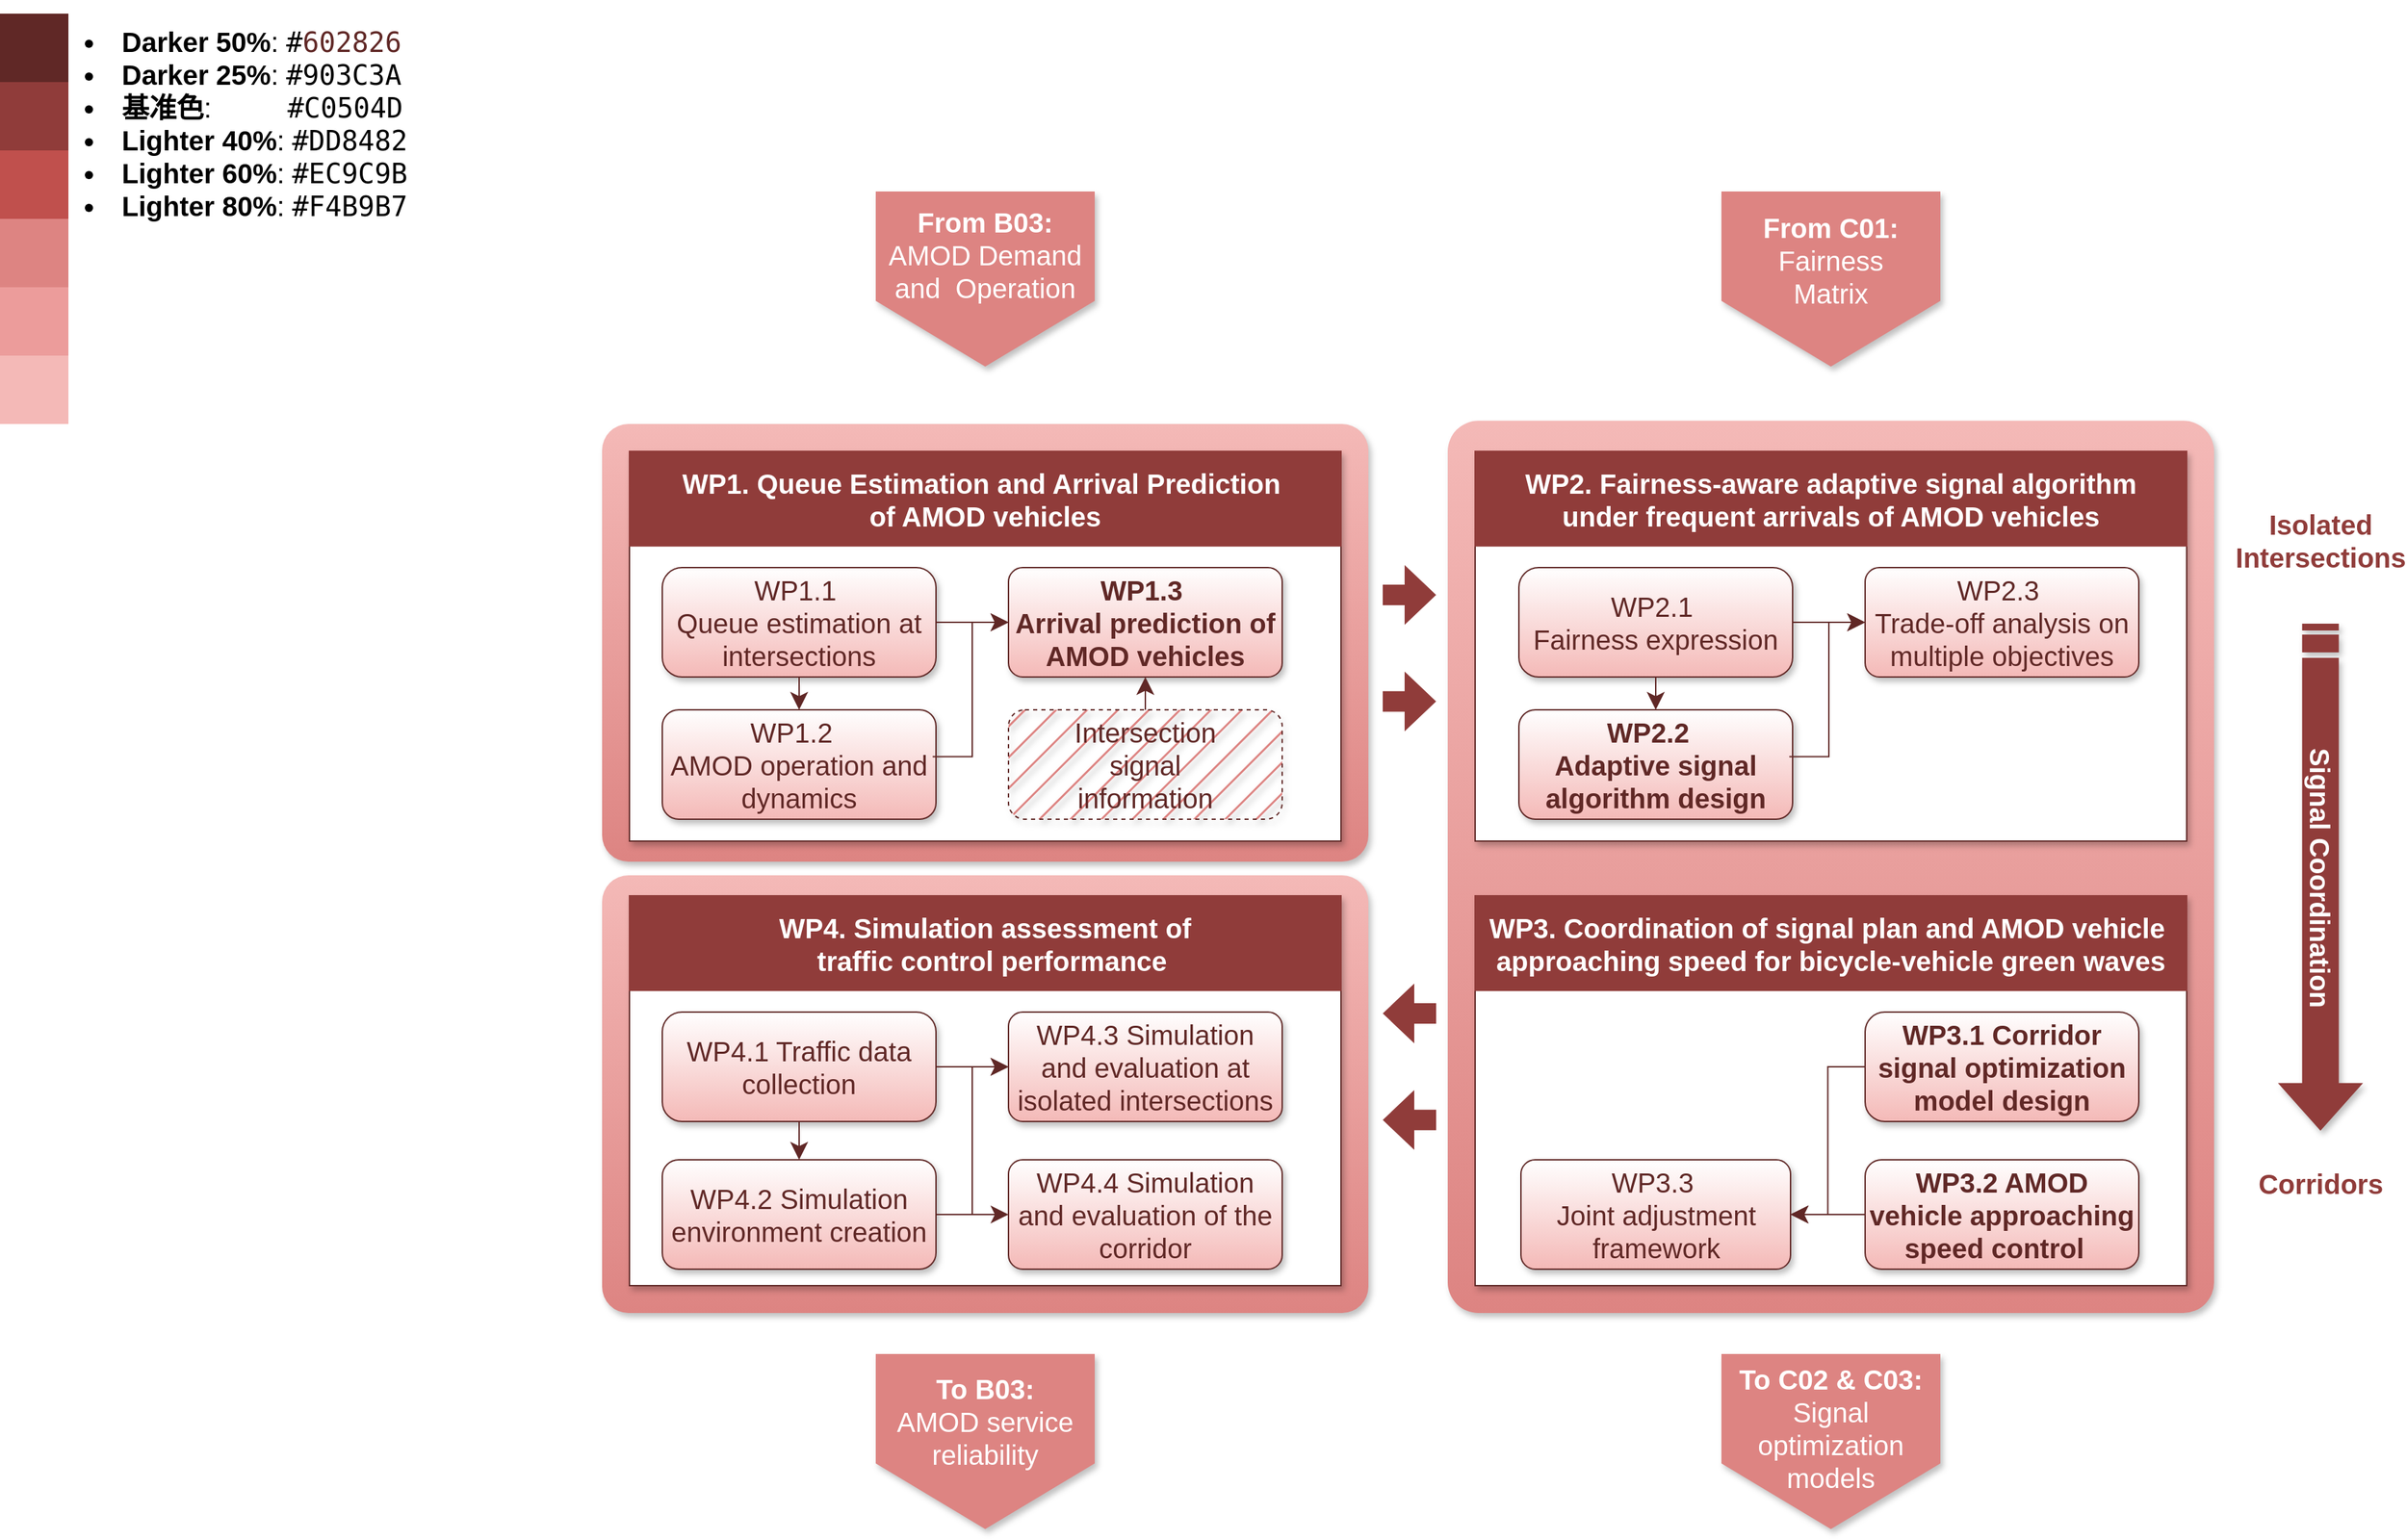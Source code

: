 <mxfile version="24.7.12">
  <diagram id="C5RBs43oDa-KdzZeNtuy" name="Page-1">
    <mxGraphModel dx="2603" dy="641" grid="1" gridSize="10" guides="1" tooltips="1" connect="1" arrows="1" fold="1" page="1" pageScale="1" pageWidth="1169" pageHeight="827" math="0" shadow="0">
      <root>
        <mxCell id="WIyWlLk6GJQsqaUBKTNV-0" />
        <object label="background" id="zRnvxChmmkFEFyJADCu1-0">
          <mxCell parent="WIyWlLk6GJQsqaUBKTNV-0" />
        </object>
        <mxCell id="zRnvxChmmkFEFyJADCu1-2" value="" style="rounded=1;whiteSpace=wrap;html=1;fillStyle=auto;fillColor=#F4B9B7;gradientColor=#DD8482;gradientDirection=south;dashed=1;strokeColor=none;shadow=1;arcSize=4;fontFamily=Arial;fontSource=https%3A%2F%2Ffonts.googleapis.com%2Fcss%3Ffamily%3DArial;" parent="zRnvxChmmkFEFyJADCu1-0" vertex="1">
          <mxGeometry x="1078" y="1157.62" width="560" height="652.38" as="geometry" />
        </mxCell>
        <mxCell id="zRnvxChmmkFEFyJADCu1-22" value="&lt;div&gt;&lt;br&gt;&lt;/div&gt;&lt;div&gt;&lt;div&gt;&lt;br&gt;&lt;/div&gt;&lt;div&gt;&lt;br&gt;&lt;/div&gt;&lt;div&gt;&lt;br&gt;&lt;/div&gt;&lt;div&gt;&lt;br&gt;&lt;/div&gt;&lt;div&gt;&lt;br&gt;&lt;/div&gt;&lt;div&gt;&lt;br&gt;&lt;/div&gt;&lt;div&gt;&lt;br&gt;&lt;/div&gt;&lt;div&gt;&lt;br&gt;&lt;/div&gt;&lt;div&gt;&lt;br&gt;&lt;/div&gt;&lt;br&gt;&lt;/div&gt;" style="rounded=0;whiteSpace=wrap;html=1;fillStyle=solid;fillColor=#FFFFFF;shadow=1;strokeColor=#602826;fontFamily=Arial;fontSource=https%3A%2F%2Ffonts.googleapis.com%2Fcss%3Ffamily%3DArial;" parent="zRnvxChmmkFEFyJADCu1-0" vertex="1">
          <mxGeometry x="1098" y="1180" width="520" height="285" as="geometry" />
        </mxCell>
        <mxCell id="zRnvxChmmkFEFyJADCu1-97" value="" style="rounded=1;whiteSpace=wrap;html=1;fillStyle=auto;fillColor=#F4B9B7;gradientColor=#DD8482;gradientDirection=south;dashed=1;strokeColor=none;shadow=1;arcSize=6;fontFamily=Arial;fontSource=https%3A%2F%2Ffonts.googleapis.com%2Fcss%3Ffamily%3DArial;" parent="zRnvxChmmkFEFyJADCu1-0" vertex="1">
          <mxGeometry x="460" y="1160" width="560" height="320" as="geometry" />
        </mxCell>
        <mxCell id="zRnvxChmmkFEFyJADCu1-23" value="&lt;div style=&quot;forced-color-adjust: none; font-style: normal; font-variant-ligatures: normal; font-variant-caps: normal; font-weight: 400; letter-spacing: normal; orphans: 2; text-align: center; text-indent: 0px; text-transform: none; widows: 2; word-spacing: 0px; -webkit-text-stroke-width: 0px; white-space: normal; text-decoration-thickness: initial; text-decoration-style: initial; text-decoration-color: initial; font-size: 20px;&quot;&gt;&lt;font style=&quot;font-size: 20px;&quot; color=&quot;#ffffff&quot;&gt;&lt;font style=&quot;font-size: 20px;&quot;&gt;&lt;b style=&quot;forced-color-adjust: none;&quot;&gt;WP2.&amp;nbsp;&lt;/b&gt;&lt;/font&gt;&lt;b style=&quot;&quot;&gt;Fairness-aware adaptive signal algorithm&lt;/b&gt;&lt;/font&gt;&lt;/div&gt;&lt;div style=&quot;font-size: 20px;&quot;&gt;&lt;b&gt;&lt;font style=&quot;font-size: 20px;&quot; color=&quot;#ffffff&quot;&gt;under frequent arrivals of AMOD vehicles&lt;/font&gt;&lt;/b&gt;&lt;/div&gt;" style="rounded=0;whiteSpace=wrap;html=1;align=center;verticalAlign=middle;fillColor=#903C3A;strokeColor=#903C3A;fontFamily=Arial;fontSource=https%3A%2F%2Ffonts.googleapis.com%2Fcss%3Ffamily%3DArial;aspect=fixed;" parent="zRnvxChmmkFEFyJADCu1-0" vertex="1">
          <mxGeometry x="1098" y="1180" width="520" height="69.15" as="geometry" />
        </mxCell>
        <mxCell id="zRnvxChmmkFEFyJADCu1-24" value="&lt;span style=&quot;font-weight: 400; font-size: 20px;&quot;&gt;&lt;font data-font-src=&quot;https://fonts.googleapis.com/css?family=Arial&quot; style=&quot;font-size: 20px;&quot;&gt;WP2.1&amp;nbsp;&lt;/font&gt;&lt;/span&gt;&lt;div style=&quot;font-size: 20px;&quot;&gt;&lt;span style=&quot;font-weight: 400; font-size: 20px;&quot;&gt;&lt;font data-font-src=&quot;https://fonts.googleapis.com/css?family=Arial&quot; style=&quot;font-size: 20px;&quot;&gt;Fairness expression&lt;/font&gt;&lt;/span&gt;&lt;/div&gt;" style="rounded=1;whiteSpace=wrap;html=1;arcSize=18;shadow=1;fontStyle=1;gradientColor=#F4B9B7;gradientDirection=south;strokeColor=#602826;fontColor=#602826;fontFamily=Arial;fontSource=https%3A%2F%2Ffonts.googleapis.com%2Fcss%3Ffamily%3DArial;fontSize=20;" parent="zRnvxChmmkFEFyJADCu1-0" vertex="1">
          <mxGeometry x="1130" y="1265" width="200" height="80" as="geometry" />
        </mxCell>
        <mxCell id="zRnvxChmmkFEFyJADCu1-25" value="WP2.2&amp;nbsp;&amp;nbsp;&lt;div style=&quot;font-size: 20px;&quot;&gt;Adaptive signal algorithm design&lt;/div&gt;" style="text;html=1;align=center;verticalAlign=middle;whiteSpace=wrap;rounded=1;strokeColor=#602826;fillColor=default;shadow=1;fontStyle=1;gradientColor=#F4B9B7;gradientDirection=south;fontColor=#602826;fontFamily=Arial;fontSource=https%3A%2F%2Ffonts.googleapis.com%2Fcss%3Ffamily%3DArial;fontSize=20;" parent="zRnvxChmmkFEFyJADCu1-0" vertex="1">
          <mxGeometry x="1130" y="1369" width="200" height="80" as="geometry" />
        </mxCell>
        <mxCell id="zRnvxChmmkFEFyJADCu1-26" value="&lt;span style=&quot;font-weight: 400; font-size: 20px;&quot;&gt;WP2.3&amp;nbsp;&lt;/span&gt;&lt;div style=&quot;font-size: 20px;&quot;&gt;&lt;span style=&quot;font-weight: 400; font-size: 20px;&quot;&gt;Trade-off analysis on multiple objectives&lt;/span&gt;&lt;/div&gt;" style="rounded=1;whiteSpace=wrap;html=1;arcSize=13;shadow=1;fontStyle=1;gradientColor=#F4B9B7;gradientDirection=south;fillColor=#FFFFFF;strokeColor=#602826;fontColor=#602826;fontFamily=Arial;fontSource=https%3A%2F%2Ffonts.googleapis.com%2Fcss%3Ffamily%3DArial;fontSize=20;" parent="zRnvxChmmkFEFyJADCu1-0" vertex="1">
          <mxGeometry x="1383" y="1265" width="200" height="80" as="geometry" />
        </mxCell>
        <mxCell id="zRnvxChmmkFEFyJADCu1-44" value="&lt;b style=&quot;font-size: 20px;&quot;&gt;Isolated Intersections&lt;/b&gt;" style="text;html=1;align=center;verticalAlign=middle;whiteSpace=wrap;rounded=0;fontColor=#903C3A;fontFamily=Arial;fontSource=https%3A%2F%2Ffonts.googleapis.com%2Fcss%3Ffamily%3DArial;fontSize=20;" parent="zRnvxChmmkFEFyJADCu1-0" vertex="1">
          <mxGeometry x="1685.77" y="1230" width="60" height="30" as="geometry" />
        </mxCell>
        <mxCell id="zRnvxChmmkFEFyJADCu1-45" value="&lt;b style=&quot;font-size: 20px;&quot;&gt;Corridors&lt;/b&gt;" style="text;html=1;align=center;verticalAlign=middle;whiteSpace=wrap;rounded=0;fontColor=#903C3A;fontFamily=Arial;fontSource=https%3A%2F%2Ffonts.googleapis.com%2Fcss%3Ffamily%3DArial;fontSize=20;" parent="zRnvxChmmkFEFyJADCu1-0" vertex="1">
          <mxGeometry x="1675.77" y="1700" width="80" height="30" as="geometry" />
        </mxCell>
        <mxCell id="zRnvxChmmkFEFyJADCu1-57" value="&lt;b style=&quot;font-size: 20px;&quot;&gt;&lt;font color=&quot;#ffffff&quot; style=&quot;font-size: 20px;&quot;&gt;Signal Coordination&lt;/font&gt;&lt;/b&gt;" style="html=1;shadow=1;dashed=0;align=center;verticalAlign=middle;shape=mxgraph.arrows2.stripedArrow;dy=0.57;dx=33.74;notch=25;rotation=90;strokeColor=#903C3A;fontFamily=Arial;fontSource=https%3A%2F%2Ffonts.googleapis.com%2Fcss%3Ffamily%3DArial;fontSize=20;fillColor=#903C3A;" parent="zRnvxChmmkFEFyJADCu1-0" vertex="1">
          <mxGeometry x="1530.995" y="1461.28" width="369.55" height="60" as="geometry" />
        </mxCell>
        <mxCell id="zRnvxChmmkFEFyJADCu1-76" value="" style="edgeStyle=orthogonalEdgeStyle;rounded=0;html=1;jettySize=auto;orthogonalLoop=1;fontSize=20;endArrow=classic;endFill=1;endSize=10;strokeWidth=1;shadow=0;labelBackgroundColor=none;entryX=0.5;entryY=0;entryDx=0;entryDy=0;strokeColor=#602826;fontFamily=Arial;fontSource=https%3A%2F%2Ffonts.googleapis.com%2Fcss%3Ffamily%3DArial;exitX=0.5;exitY=1;exitDx=0;exitDy=0;" parent="zRnvxChmmkFEFyJADCu1-0" source="zRnvxChmmkFEFyJADCu1-24" target="zRnvxChmmkFEFyJADCu1-25" edge="1">
          <mxGeometry y="10" relative="1" as="geometry">
            <mxPoint as="offset" />
            <mxPoint x="1419" y="1390" as="sourcePoint" />
            <mxPoint x="1419.04" y="1366" as="targetPoint" />
            <Array as="points" />
          </mxGeometry>
        </mxCell>
        <mxCell id="SRxlYoo3FdKlpQXrsNi6-1" value="" style="group" parent="zRnvxChmmkFEFyJADCu1-0" vertex="1" connectable="0">
          <mxGeometry x="660" y="1840" width="160" height="128" as="geometry" />
        </mxCell>
        <mxCell id="zRnvxChmmkFEFyJADCu1-40" value="" style="shape=offPageConnector;whiteSpace=wrap;html=1;rounded=0;fillColor=#DD8482;strokeColor=none;shadow=1;fontFamily=Arial;fontSource=https%3A%2F%2Ffonts.googleapis.com%2Fcss%3Ffamily%3DArial;aspect=fixed;" parent="SRxlYoo3FdKlpQXrsNi6-1" vertex="1">
          <mxGeometry width="160" height="128" as="geometry" />
        </mxCell>
        <mxCell id="zRnvxChmmkFEFyJADCu1-41" value="To B03:&lt;div style=&quot;font-size: 20px;&quot;&gt;&lt;span style=&quot;font-weight: normal; font-size: 20px;&quot;&gt;AMOD service reliability&lt;/span&gt;&lt;/div&gt;" style="text;html=1;align=center;verticalAlign=middle;whiteSpace=wrap;rounded=0;fontStyle=1;fontColor=#FFFFFF;fontFamily=Arial;fontSource=https%3A%2F%2Ffonts.googleapis.com%2Fcss%3Ffamily%3DArial;fontSize=20;" parent="SRxlYoo3FdKlpQXrsNi6-1" vertex="1">
          <mxGeometry x="5" y="31.5" width="150" height="35.44" as="geometry" />
        </mxCell>
        <mxCell id="SRxlYoo3FdKlpQXrsNi6-2" value="" style="group" parent="zRnvxChmmkFEFyJADCu1-0" vertex="1" connectable="0">
          <mxGeometry x="1278" y="1840" width="160" height="128" as="geometry" />
        </mxCell>
        <mxCell id="zRnvxChmmkFEFyJADCu1-42" value="" style="shape=offPageConnector;whiteSpace=wrap;html=1;rounded=0;fillColor=#DD8482;strokeColor=none;shadow=1;fontFamily=Arial;fontSource=https%3A%2F%2Ffonts.googleapis.com%2Fcss%3Ffamily%3DArial;aspect=fixed;" parent="SRxlYoo3FdKlpQXrsNi6-2" vertex="1">
          <mxGeometry width="160" height="128" as="geometry" />
        </mxCell>
        <mxCell id="zRnvxChmmkFEFyJADCu1-43" value="To C02 &amp;amp; C03:&lt;div style=&quot;font-size: 20px;&quot;&gt;&lt;span style=&quot;font-weight: normal; font-size: 20px;&quot;&gt;Signal optimization models&lt;/span&gt;&lt;/div&gt;" style="text;html=1;align=center;verticalAlign=middle;whiteSpace=wrap;rounded=0;fontStyle=1;fontColor=#FFFFFF;fontFamily=Arial;fontSource=https%3A%2F%2Ffonts.googleapis.com%2Fcss%3Ffamily%3DArial;fontSize=20;" parent="SRxlYoo3FdKlpQXrsNi6-2" vertex="1">
          <mxGeometry x="5" y="36.5" width="150" height="35" as="geometry" />
        </mxCell>
        <mxCell id="SRxlYoo3FdKlpQXrsNi6-3" value="" style="group" parent="zRnvxChmmkFEFyJADCu1-0" vertex="1" connectable="0">
          <mxGeometry x="660" y="990" width="160" height="128" as="geometry" />
        </mxCell>
        <mxCell id="zRnvxChmmkFEFyJADCu1-3" value="" style="shape=offPageConnector;whiteSpace=wrap;html=1;rounded=0;fillColor=#DD8482;strokeColor=none;shadow=1;fontFamily=Arial;fontSource=https%3A%2F%2Ffonts.googleapis.com%2Fcss%3Ffamily%3DArial;aspect=fixed;" parent="SRxlYoo3FdKlpQXrsNi6-3" vertex="1">
          <mxGeometry width="160" height="128" as="geometry" />
        </mxCell>
        <mxCell id="zRnvxChmmkFEFyJADCu1-4" value="From B03:&lt;div style=&quot;font-size: 20px;&quot;&gt;&lt;span style=&quot;font-weight: normal; font-size: 20px;&quot;&gt;AMOD Demand and&amp;nbsp; Operation&lt;/span&gt;&lt;/div&gt;" style="text;html=1;align=center;verticalAlign=middle;whiteSpace=wrap;rounded=0;fontStyle=1;fontColor=#FFFFFF;fontFamily=Arial;fontSource=https%3A%2F%2Ffonts.googleapis.com%2Fcss%3Ffamily%3DArial;fontSize=20;" parent="SRxlYoo3FdKlpQXrsNi6-3" vertex="1">
          <mxGeometry x="5" y="29" width="150" height="33.5" as="geometry" />
        </mxCell>
        <mxCell id="SRxlYoo3FdKlpQXrsNi6-4" value="" style="group" parent="zRnvxChmmkFEFyJADCu1-0" vertex="1" connectable="0">
          <mxGeometry x="1278" y="990" width="160" height="128" as="geometry" />
        </mxCell>
        <mxCell id="zRnvxChmmkFEFyJADCu1-5" value="" style="shape=offPageConnector;whiteSpace=wrap;html=1;rounded=0;fillColor=#DD8482;strokeColor=none;shadow=1;fontFamily=Arial;fontSource=https%3A%2F%2Ffonts.googleapis.com%2Fcss%3Ffamily%3DArial;aspect=fixed;" parent="SRxlYoo3FdKlpQXrsNi6-4" vertex="1">
          <mxGeometry width="160" height="128" as="geometry" />
        </mxCell>
        <mxCell id="zRnvxChmmkFEFyJADCu1-6" value="&lt;font data-font-src=&quot;https://fonts.googleapis.com/css?family=Arial&quot; style=&quot;font-size: 20px;&quot;&gt;From C01:&lt;/font&gt;&lt;div style=&quot;font-size: 20px;&quot;&gt;&lt;span style=&quot;font-weight: normal; font-size: 20px;&quot;&gt;&lt;font data-font-src=&quot;https://fonts.googleapis.com/css?family=Arial&quot; style=&quot;font-size: 20px;&quot;&gt;Fairness&lt;/font&gt;&lt;/span&gt;&lt;/div&gt;&lt;div style=&quot;font-size: 20px;&quot;&gt;&lt;span style=&quot;font-weight: normal; font-size: 20px;&quot;&gt;&lt;font style=&quot;font-size: 20px;&quot;&gt;Matrix&lt;/font&gt;&lt;/span&gt;&lt;/div&gt;" style="text;html=1;align=center;verticalAlign=middle;whiteSpace=wrap;rounded=0;fontStyle=1;fontColor=#FFFFFF;fontFamily=Arial;fontSource=https%3A%2F%2Ffonts.googleapis.com%2Fcss%3Ffamily%3DArial;fontSize=20;" parent="SRxlYoo3FdKlpQXrsNi6-4" vertex="1">
          <mxGeometry x="5" y="32.5" width="150" height="35" as="geometry" />
        </mxCell>
        <mxCell id="SRxlYoo3FdKlpQXrsNi6-8" value="" style="edgeStyle=orthogonalEdgeStyle;rounded=0;orthogonalLoop=1;jettySize=auto;html=1;strokeColor=#602826;endSize=10;entryX=0;entryY=0.5;entryDx=0;entryDy=0;" parent="zRnvxChmmkFEFyJADCu1-0" source="zRnvxChmmkFEFyJADCu1-24" target="zRnvxChmmkFEFyJADCu1-26" edge="1">
          <mxGeometry relative="1" as="geometry">
            <mxPoint x="1394" y="1304" as="targetPoint" />
          </mxGeometry>
        </mxCell>
        <mxCell id="sRhsCP6IzzSx_rNH7XnL-1" value="" style="edgeStyle=orthogonalEdgeStyle;rounded=0;html=1;jettySize=auto;orthogonalLoop=1;fontSize=20;endArrow=classic;endFill=1;endSize=10;strokeWidth=1;shadow=0;labelBackgroundColor=none;entryX=0;entryY=0.5;entryDx=0;entryDy=0;strokeColor=#602826;fontFamily=Arial;fontSource=https%3A%2F%2Ffonts.googleapis.com%2Fcss%3Ffamily%3DArial;exitX=0.988;exitY=0.428;exitDx=0;exitDy=0;exitPerimeter=0;" parent="zRnvxChmmkFEFyJADCu1-0" source="zRnvxChmmkFEFyJADCu1-25" target="zRnvxChmmkFEFyJADCu1-26" edge="1">
          <mxGeometry y="10" relative="1" as="geometry">
            <mxPoint as="offset" />
            <mxPoint x="1248" y="1348" as="sourcePoint" />
            <mxPoint x="1394" y="1299" as="targetPoint" />
            <Array as="points" />
          </mxGeometry>
        </mxCell>
        <mxCell id="sRhsCP6IzzSx_rNH7XnL-3" value="" style="edgeStyle=orthogonalEdgeStyle;rounded=0;html=1;jettySize=auto;orthogonalLoop=1;fontSize=20;endArrow=classic;endFill=1;endSize=10;strokeWidth=1;shadow=0;labelBackgroundColor=none;entryX=0.5;entryY=0;entryDx=0;entryDy=0;strokeColor=#903C3A;fontFamily=Arial;fontSource=https%3A%2F%2Ffonts.googleapis.com%2Fcss%3Ffamily%3DArial;exitX=0.5;exitY=1;exitDx=0;exitDy=0;" parent="zRnvxChmmkFEFyJADCu1-0" edge="1">
          <mxGeometry y="10" relative="1" as="geometry">
            <mxPoint as="offset" />
            <mxPoint x="1493" y="1673" as="sourcePoint" />
            <mxPoint x="1493" y="1710" as="targetPoint" />
            <Array as="points" />
          </mxGeometry>
        </mxCell>
        <mxCell id="sRhsCP6IzzSx_rNH7XnL-4" value="&lt;div&gt;&lt;br&gt;&lt;/div&gt;&lt;div&gt;&lt;div&gt;&lt;br&gt;&lt;/div&gt;&lt;div&gt;&lt;br&gt;&lt;/div&gt;&lt;div&gt;&lt;br&gt;&lt;/div&gt;&lt;div&gt;&lt;br&gt;&lt;/div&gt;&lt;div&gt;&lt;br&gt;&lt;/div&gt;&lt;div&gt;&lt;br&gt;&lt;/div&gt;&lt;div&gt;&lt;br&gt;&lt;/div&gt;&lt;div&gt;&lt;br&gt;&lt;/div&gt;&lt;div&gt;&lt;br&gt;&lt;/div&gt;&lt;br&gt;&lt;/div&gt;" style="rounded=0;whiteSpace=wrap;html=1;fillStyle=solid;fillColor=#FFFFFF;shadow=1;strokeColor=#602826;fontFamily=Arial;fontSource=https%3A%2F%2Ffonts.googleapis.com%2Fcss%3Ffamily%3DArial;" parent="zRnvxChmmkFEFyJADCu1-0" vertex="1">
          <mxGeometry x="1098" y="1505" width="520" height="285" as="geometry" />
        </mxCell>
        <mxCell id="sRhsCP6IzzSx_rNH7XnL-5" value="&lt;div style=&quot;forced-color-adjust: none; font-style: normal; font-variant-ligatures: normal; font-variant-caps: normal; font-weight: 400; letter-spacing: normal; orphans: 2; text-align: center; text-indent: 0px; text-transform: none; widows: 2; word-spacing: 0px; -webkit-text-stroke-width: 0px; white-space: normal; text-decoration-thickness: initial; text-decoration-style: initial; text-decoration-color: initial; font-size: 20px;&quot;&gt;&lt;div style=&quot;font-weight: 700;&quot;&gt;&lt;font style=&quot;font-size: 20px;&quot; color=&quot;#ffffff&quot;&gt;WP3.&amp;nbsp;&lt;span style=&quot;text-align: start; white-space: pre;&quot;&gt;Coordination of signal plan and AMOD vehicle &lt;/span&gt;&lt;/font&gt;&lt;/div&gt;&lt;div style=&quot;font-weight: 700;&quot;&gt;&lt;font style=&quot;font-size: 20px;&quot; color=&quot;#ffffff&quot;&gt;&lt;span style=&quot;text-align: start; white-space: pre;&quot;&gt;approaching speed for bicycle-vehicle &lt;/span&gt;&lt;/font&gt;&lt;span style=&quot;color: rgb(255, 255, 255); text-align: start; white-space: pre;&quot;&gt;green wave&lt;/span&gt;&lt;span style=&quot;color: rgb(255, 255, 255); text-align: start; white-space: pre;&quot;&gt;s&lt;/span&gt;&lt;/div&gt;&lt;/div&gt;" style="rounded=0;whiteSpace=wrap;html=1;align=center;verticalAlign=middle;fillColor=#903C3A;strokeColor=#903C3A;fontFamily=Arial;fontSource=https%3A%2F%2Ffonts.googleapis.com%2Fcss%3Ffamily%3DArial;aspect=fixed;" parent="zRnvxChmmkFEFyJADCu1-0" vertex="1">
          <mxGeometry x="1098" y="1505" width="520" height="69.15" as="geometry" />
        </mxCell>
        <mxCell id="sRhsCP6IzzSx_rNH7XnL-6" value="&lt;b style=&quot;&quot;&gt;WP3.1&amp;nbsp;&lt;span style=&quot;background-color: initial;&quot;&gt;Corridor signal optimization model design&lt;/span&gt;&lt;/b&gt;" style="rounded=1;whiteSpace=wrap;html=1;arcSize=18;shadow=1;fontStyle=1;gradientColor=#F4B9B7;gradientDirection=south;strokeColor=#602826;fontColor=#602826;fontFamily=Arial;fontSource=https%3A%2F%2Ffonts.googleapis.com%2Fcss%3Ffamily%3DArial;fontSize=20;" parent="zRnvxChmmkFEFyJADCu1-0" vertex="1">
          <mxGeometry x="1383" y="1590" width="200" height="80" as="geometry" />
        </mxCell>
        <mxCell id="sRhsCP6IzzSx_rNH7XnL-7" value="&lt;b style=&quot;&quot;&gt;&lt;font style=&quot;font-size: 20px;&quot;&gt;WP3.2 AMOD vehicle approaching speed control&amp;nbsp;&amp;nbsp;&lt;/font&gt;&lt;/b&gt;" style="text;html=1;align=center;verticalAlign=middle;whiteSpace=wrap;rounded=1;strokeColor=#602826;fillColor=default;shadow=1;fontStyle=1;gradientColor=#F4B9B7;gradientDirection=south;fontColor=#602826;fontFamily=Arial;fontSource=https%3A%2F%2Ffonts.googleapis.com%2Fcss%3Ffamily%3DArial;fontSize=20;" parent="zRnvxChmmkFEFyJADCu1-0" vertex="1">
          <mxGeometry x="1383" y="1698" width="200" height="80" as="geometry" />
        </mxCell>
        <mxCell id="sRhsCP6IzzSx_rNH7XnL-8" value="&lt;span style=&quot;font-weight: 400;&quot;&gt;&lt;font style=&quot;font-size: 20px;&quot;&gt;WP3.3&amp;nbsp;&lt;/font&gt;&lt;/span&gt;&lt;div style=&quot;&quot;&gt;&lt;span style=&quot;font-weight: 400;&quot;&gt;Joint adjustment framework&lt;/span&gt;&lt;/div&gt;" style="rounded=1;whiteSpace=wrap;html=1;arcSize=13;shadow=1;fontStyle=1;gradientColor=#F4B9B7;gradientDirection=south;fillColor=#FFFFFF;strokeColor=#602826;fontColor=#602826;fontFamily=Arial;fontSource=https%3A%2F%2Ffonts.googleapis.com%2Fcss%3Ffamily%3DArial;fontSize=20;" parent="zRnvxChmmkFEFyJADCu1-0" vertex="1">
          <mxGeometry x="1131.5" y="1698" width="197" height="80" as="geometry" />
        </mxCell>
        <mxCell id="sRhsCP6IzzSx_rNH7XnL-10" value="" style="edgeStyle=orthogonalEdgeStyle;rounded=0;orthogonalLoop=1;jettySize=auto;html=1;strokeColor=#602826;endSize=10;entryX=1;entryY=0.5;entryDx=0;entryDy=0;" parent="zRnvxChmmkFEFyJADCu1-0" source="sRhsCP6IzzSx_rNH7XnL-6" target="sRhsCP6IzzSx_rNH7XnL-8" edge="1">
          <mxGeometry relative="1" as="geometry">
            <mxPoint x="1394" y="1889" as="targetPoint" />
          </mxGeometry>
        </mxCell>
        <mxCell id="sRhsCP6IzzSx_rNH7XnL-11" value="" style="edgeStyle=orthogonalEdgeStyle;rounded=0;html=1;jettySize=auto;orthogonalLoop=1;fontSize=20;endArrow=classic;endFill=1;endSize=10;strokeWidth=1;shadow=0;labelBackgroundColor=none;entryX=1;entryY=0.5;entryDx=0;entryDy=0;strokeColor=#602826;fontFamily=Arial;fontSource=https%3A%2F%2Ffonts.googleapis.com%2Fcss%3Ffamily%3DArial;exitX=0;exitY=0.5;exitDx=0;exitDy=0;" parent="zRnvxChmmkFEFyJADCu1-0" source="sRhsCP6IzzSx_rNH7XnL-7" target="sRhsCP6IzzSx_rNH7XnL-8" edge="1">
          <mxGeometry y="10" relative="1" as="geometry">
            <mxPoint as="offset" />
            <mxPoint x="1248" y="1933" as="sourcePoint" />
            <mxPoint x="1394" y="1884" as="targetPoint" />
            <Array as="points" />
          </mxGeometry>
        </mxCell>
        <mxCell id="wY2xXW73RIS2hQM-EA6c-21" value="" style="edgeStyle=orthogonalEdgeStyle;rounded=0;html=1;jettySize=auto;orthogonalLoop=1;fontSize=20;endArrow=classic;endFill=1;endSize=10;strokeWidth=1;shadow=0;labelBackgroundColor=none;entryX=0;entryY=0.5;entryDx=0;entryDy=0;strokeColor=#903C3A;fontFamily=Arial;fontSource=https%3A%2F%2Ffonts.googleapis.com%2Fcss%3Ffamily%3DArial;exitX=1;exitY=0.5;exitDx=0;exitDy=0;" parent="zRnvxChmmkFEFyJADCu1-0" source="wY2xXW73RIS2hQM-EA6c-25" edge="1">
          <mxGeometry y="10" relative="1" as="geometry">
            <mxPoint as="offset" />
            <mxPoint x="622" y="1353" as="sourcePoint" />
            <mxPoint x="768" y="1304" as="targetPoint" />
            <Array as="points" />
          </mxGeometry>
        </mxCell>
        <mxCell id="wY2xXW73RIS2hQM-EA6c-22" value="" style="edgeStyle=orthogonalEdgeStyle;rounded=0;html=1;jettySize=auto;orthogonalLoop=1;fontSize=20;endArrow=classic;endFill=1;endSize=10;strokeWidth=1;shadow=0;labelBackgroundColor=none;entryX=0.5;entryY=0;entryDx=0;entryDy=0;strokeColor=#903C3A;fontFamily=Arial;fontSource=https%3A%2F%2Ffonts.googleapis.com%2Fcss%3Ffamily%3DArial;exitX=0.5;exitY=1;exitDx=0;exitDy=0;" parent="zRnvxChmmkFEFyJADCu1-0" edge="1">
          <mxGeometry y="10" relative="1" as="geometry">
            <mxPoint as="offset" />
            <mxPoint x="614" y="1348" as="sourcePoint" />
            <mxPoint x="614" y="1385" as="targetPoint" />
            <Array as="points" />
          </mxGeometry>
        </mxCell>
        <mxCell id="wY2xXW73RIS2hQM-EA6c-23" value="&lt;div&gt;&lt;br&gt;&lt;/div&gt;&lt;div&gt;&lt;div&gt;&lt;br&gt;&lt;/div&gt;&lt;div&gt;&lt;br&gt;&lt;/div&gt;&lt;div&gt;&lt;br&gt;&lt;/div&gt;&lt;div&gt;&lt;br&gt;&lt;/div&gt;&lt;div&gt;&lt;br&gt;&lt;/div&gt;&lt;div&gt;&lt;br&gt;&lt;/div&gt;&lt;div&gt;&lt;br&gt;&lt;/div&gt;&lt;div&gt;&lt;br&gt;&lt;/div&gt;&lt;div&gt;&lt;br&gt;&lt;/div&gt;&lt;br&gt;&lt;/div&gt;" style="rounded=0;whiteSpace=wrap;html=1;fillStyle=solid;fillColor=#FFFFFF;shadow=1;strokeColor=#602826;fontFamily=Arial;fontSource=https%3A%2F%2Ffonts.googleapis.com%2Fcss%3Ffamily%3DArial;" parent="zRnvxChmmkFEFyJADCu1-0" vertex="1">
          <mxGeometry x="480" y="1180" width="520" height="285" as="geometry" />
        </mxCell>
        <mxCell id="wY2xXW73RIS2hQM-EA6c-24" value="&lt;div style=&quot;forced-color-adjust: none; font-style: normal; font-variant-ligatures: normal; font-variant-caps: normal; font-weight: 400; letter-spacing: normal; orphans: 2; text-align: center; text-indent: 0px; text-transform: none; widows: 2; word-spacing: 0px; -webkit-text-stroke-width: 0px; white-space: normal; text-decoration-thickness: initial; text-decoration-style: initial; text-decoration-color: initial; font-size: 20px;&quot;&gt;&lt;font style=&quot;font-size: 20px;&quot; color=&quot;#ffffff&quot;&gt;&lt;font style=&quot;font-size: 20px;&quot;&gt;&lt;b style=&quot;forced-color-adjust: none;&quot;&gt;WP1.&amp;nbsp;&lt;/b&gt;&lt;/font&gt;&lt;/font&gt;&lt;b style=&quot;background-color: initial; color: rgb(255, 255, 255);&quot;&gt;&lt;font style=&quot;font-size: 20px;&quot;&gt;Queue Estimation and Arrival Prediction&amp;nbsp;&lt;/font&gt;&lt;/b&gt;&lt;/div&gt;&lt;div style=&quot;font-size: 20px;&quot;&gt;&lt;b&gt;&lt;font style=&quot;font-size: 20px;&quot; color=&quot;#ffffff&quot;&gt;of AMOD vehicles&lt;/font&gt;&lt;/b&gt;&lt;/div&gt;" style="rounded=0;whiteSpace=wrap;html=1;align=center;verticalAlign=middle;fillColor=#903C3A;strokeColor=#903C3A;fontFamily=Arial;fontSource=https%3A%2F%2Ffonts.googleapis.com%2Fcss%3Ffamily%3DArial;aspect=fixed;" parent="zRnvxChmmkFEFyJADCu1-0" vertex="1">
          <mxGeometry x="480" y="1180" width="520" height="69.15" as="geometry" />
        </mxCell>
        <mxCell id="wY2xXW73RIS2hQM-EA6c-25" value="&lt;span style=&quot;font-weight: 400;&quot;&gt;&lt;font data-font-src=&quot;https://fonts.googleapis.com/css?family=Arial&quot; style=&quot;font-size: 20px;&quot;&gt;WP1.1&amp;nbsp;&lt;/font&gt;&lt;/span&gt;&lt;div style=&quot;&quot;&gt;&lt;span style=&quot;font-weight: 400;&quot;&gt;&lt;font style=&quot;font-size: 20px;&quot;&gt;Queue estimation at intersections&lt;/font&gt;&lt;/span&gt;&lt;br&gt;&lt;/div&gt;" style="rounded=1;whiteSpace=wrap;html=1;arcSize=18;shadow=1;fontStyle=1;gradientColor=#F4B9B7;gradientDirection=south;strokeColor=#602826;fontColor=#602826;fontFamily=Arial;fontSource=https%3A%2F%2Ffonts.googleapis.com%2Fcss%3Ffamily%3DArial;fontSize=20;" parent="zRnvxChmmkFEFyJADCu1-0" vertex="1">
          <mxGeometry x="504" y="1265" width="200" height="80" as="geometry" />
        </mxCell>
        <mxCell id="wY2xXW73RIS2hQM-EA6c-26" value="&lt;span style=&quot;font-weight: 400;&quot;&gt;&lt;font style=&quot;font-size: 20px;&quot;&gt;WP1.2&amp;nbsp;&amp;nbsp;&lt;/font&gt;&lt;/span&gt;&lt;div style=&quot;&quot;&gt;&lt;span style=&quot;font-weight: 400;&quot;&gt;&lt;font style=&quot;font-size: 20px;&quot;&gt;AMOD operation and dynamics&lt;/font&gt;&lt;/span&gt;&lt;/div&gt;" style="text;html=1;align=center;verticalAlign=middle;whiteSpace=wrap;rounded=1;strokeColor=#602826;fillColor=default;shadow=1;fontStyle=1;gradientColor=#F4B9B7;gradientDirection=south;fontColor=#602826;fontFamily=Arial;fontSource=https%3A%2F%2Ffonts.googleapis.com%2Fcss%3Ffamily%3DArial;fontSize=20;" parent="zRnvxChmmkFEFyJADCu1-0" vertex="1">
          <mxGeometry x="504" y="1369" width="200" height="80" as="geometry" />
        </mxCell>
        <mxCell id="wY2xXW73RIS2hQM-EA6c-27" value="&lt;b style=&quot;&quot;&gt;&lt;font style=&quot;font-size: 20px;&quot;&gt;WP1.3&amp;nbsp;&lt;/font&gt;&lt;/b&gt;&lt;div style=&quot;font-weight: 400;&quot;&gt;&lt;b style=&quot;&quot;&gt;&lt;font style=&quot;font-size: 20px;&quot;&gt;Arrival prediction of AMOD vehicles&lt;/font&gt;&lt;/b&gt;&lt;/div&gt;" style="rounded=1;whiteSpace=wrap;html=1;arcSize=13;shadow=1;fontStyle=1;gradientColor=#F4B9B7;gradientDirection=south;fillColor=#FFFFFF;strokeColor=#602826;fontColor=#602826;fontFamily=Arial;fontSource=https%3A%2F%2Ffonts.googleapis.com%2Fcss%3Ffamily%3DArial;fontSize=20;" parent="zRnvxChmmkFEFyJADCu1-0" vertex="1">
          <mxGeometry x="757" y="1265" width="200" height="80" as="geometry" />
        </mxCell>
        <mxCell id="wY2xXW73RIS2hQM-EA6c-28" value="" style="edgeStyle=orthogonalEdgeStyle;rounded=0;html=1;jettySize=auto;orthogonalLoop=1;fontSize=20;endArrow=classic;endFill=1;endSize=10;strokeWidth=1;shadow=0;labelBackgroundColor=none;entryX=0.5;entryY=0;entryDx=0;entryDy=0;strokeColor=#602826;fontFamily=Arial;fontSource=https%3A%2F%2Ffonts.googleapis.com%2Fcss%3Ffamily%3DArial;exitX=0.5;exitY=1;exitDx=0;exitDy=0;" parent="zRnvxChmmkFEFyJADCu1-0" source="wY2xXW73RIS2hQM-EA6c-25" target="wY2xXW73RIS2hQM-EA6c-26" edge="1">
          <mxGeometry y="10" relative="1" as="geometry">
            <mxPoint as="offset" />
            <mxPoint x="793" y="1390" as="sourcePoint" />
            <mxPoint x="793.04" y="1366" as="targetPoint" />
            <Array as="points" />
          </mxGeometry>
        </mxCell>
        <mxCell id="wY2xXW73RIS2hQM-EA6c-29" value="" style="edgeStyle=orthogonalEdgeStyle;rounded=0;orthogonalLoop=1;jettySize=auto;html=1;strokeColor=#602826;endSize=10;entryX=0;entryY=0.5;entryDx=0;entryDy=0;" parent="zRnvxChmmkFEFyJADCu1-0" source="wY2xXW73RIS2hQM-EA6c-25" target="wY2xXW73RIS2hQM-EA6c-27" edge="1">
          <mxGeometry relative="1" as="geometry">
            <mxPoint x="768" y="1304" as="targetPoint" />
          </mxGeometry>
        </mxCell>
        <mxCell id="wY2xXW73RIS2hQM-EA6c-30" value="" style="edgeStyle=orthogonalEdgeStyle;rounded=0;html=1;jettySize=auto;orthogonalLoop=1;fontSize=20;endArrow=classic;endFill=1;endSize=10;strokeWidth=1;shadow=0;labelBackgroundColor=none;entryX=0;entryY=0.5;entryDx=0;entryDy=0;strokeColor=#602826;fontFamily=Arial;fontSource=https%3A%2F%2Ffonts.googleapis.com%2Fcss%3Ffamily%3DArial;exitX=0.988;exitY=0.428;exitDx=0;exitDy=0;exitPerimeter=0;" parent="zRnvxChmmkFEFyJADCu1-0" source="wY2xXW73RIS2hQM-EA6c-26" target="wY2xXW73RIS2hQM-EA6c-27" edge="1">
          <mxGeometry y="10" relative="1" as="geometry">
            <mxPoint as="offset" />
            <mxPoint x="622" y="1348" as="sourcePoint" />
            <mxPoint x="768" y="1299" as="targetPoint" />
            <Array as="points" />
          </mxGeometry>
        </mxCell>
        <mxCell id="wY2xXW73RIS2hQM-EA6c-31" value="" style="rounded=1;whiteSpace=wrap;html=1;fillStyle=auto;fillColor=#F4B9B7;gradientColor=#DD8482;gradientDirection=south;dashed=1;strokeColor=none;shadow=1;arcSize=6;fontFamily=Arial;fontSource=https%3A%2F%2Ffonts.googleapis.com%2Fcss%3Ffamily%3DArial;" parent="zRnvxChmmkFEFyJADCu1-0" vertex="1">
          <mxGeometry x="460" y="1490" width="560" height="320" as="geometry" />
        </mxCell>
        <mxCell id="wY2xXW73RIS2hQM-EA6c-32" value="" style="edgeStyle=orthogonalEdgeStyle;rounded=0;html=1;jettySize=auto;orthogonalLoop=1;fontSize=20;endArrow=classic;endFill=1;endSize=10;strokeWidth=1;shadow=0;labelBackgroundColor=none;entryX=0;entryY=0.5;entryDx=0;entryDy=0;strokeColor=#903C3A;fontFamily=Arial;fontSource=https%3A%2F%2Ffonts.googleapis.com%2Fcss%3Ffamily%3DArial;exitX=1;exitY=0.5;exitDx=0;exitDy=0;" parent="zRnvxChmmkFEFyJADCu1-0" source="wY2xXW73RIS2hQM-EA6c-36" edge="1">
          <mxGeometry y="10" relative="1" as="geometry">
            <mxPoint as="offset" />
            <mxPoint x="622" y="1678" as="sourcePoint" />
            <mxPoint x="768" y="1629" as="targetPoint" />
            <Array as="points" />
          </mxGeometry>
        </mxCell>
        <mxCell id="wY2xXW73RIS2hQM-EA6c-33" value="" style="edgeStyle=orthogonalEdgeStyle;rounded=0;html=1;jettySize=auto;orthogonalLoop=1;fontSize=20;endArrow=classic;endFill=1;endSize=10;strokeWidth=1;shadow=0;labelBackgroundColor=none;entryX=0.5;entryY=0;entryDx=0;entryDy=0;strokeColor=#903C3A;fontFamily=Arial;fontSource=https%3A%2F%2Ffonts.googleapis.com%2Fcss%3Ffamily%3DArial;exitX=0.5;exitY=1;exitDx=0;exitDy=0;" parent="zRnvxChmmkFEFyJADCu1-0" edge="1">
          <mxGeometry y="10" relative="1" as="geometry">
            <mxPoint as="offset" />
            <mxPoint x="614" y="1673" as="sourcePoint" />
            <mxPoint x="614" y="1710" as="targetPoint" />
            <Array as="points" />
          </mxGeometry>
        </mxCell>
        <mxCell id="wY2xXW73RIS2hQM-EA6c-34" value="&lt;div&gt;&lt;br&gt;&lt;/div&gt;&lt;div&gt;&lt;div&gt;&lt;br&gt;&lt;/div&gt;&lt;div&gt;&lt;br&gt;&lt;/div&gt;&lt;div&gt;&lt;br&gt;&lt;/div&gt;&lt;div&gt;&lt;br&gt;&lt;/div&gt;&lt;div&gt;&lt;br&gt;&lt;/div&gt;&lt;div&gt;&lt;br&gt;&lt;/div&gt;&lt;div&gt;&lt;br&gt;&lt;/div&gt;&lt;div&gt;&lt;br&gt;&lt;/div&gt;&lt;div&gt;&lt;br&gt;&lt;/div&gt;&lt;br&gt;&lt;/div&gt;" style="rounded=0;whiteSpace=wrap;html=1;fillStyle=solid;fillColor=#FFFFFF;shadow=1;strokeColor=#602826;fontFamily=Arial;fontSource=https%3A%2F%2Ffonts.googleapis.com%2Fcss%3Ffamily%3DArial;" parent="zRnvxChmmkFEFyJADCu1-0" vertex="1">
          <mxGeometry x="480" y="1505" width="520" height="285" as="geometry" />
        </mxCell>
        <mxCell id="wY2xXW73RIS2hQM-EA6c-35" value="&lt;div style=&quot;forced-color-adjust: none; font-style: normal; font-variant-ligatures: normal; font-variant-caps: normal; font-weight: 400; letter-spacing: normal; orphans: 2; text-align: center; text-indent: 0px; text-transform: none; widows: 2; word-spacing: 0px; -webkit-text-stroke-width: 0px; white-space: normal; text-decoration-thickness: initial; text-decoration-style: initial; text-decoration-color: initial; font-size: 20px;&quot;&gt;&lt;div style=&quot;text-align: start;&quot;&gt;&lt;font style=&quot;font-size: 20px;&quot; color=&quot;#ffffff&quot;&gt;&lt;b&gt;WP4.&amp;nbsp;&lt;span style=&quot;white-space: pre;&quot;&gt;Simulation assessment of&lt;/span&gt;&lt;/b&gt;&lt;/font&gt;&lt;/div&gt;&lt;div style=&quot;text-align: start;&quot;&gt;&lt;font style=&quot;font-size: 20px;&quot; color=&quot;#ffffff&quot;&gt;&lt;b&gt;&lt;span style=&quot;white-space: pre;&quot;&gt;     traffic control performance&lt;/span&gt;&lt;/b&gt;&lt;/font&gt;&lt;/div&gt;&lt;/div&gt;" style="rounded=0;whiteSpace=wrap;html=1;align=center;verticalAlign=middle;fillColor=#903C3A;strokeColor=#903C3A;fontFamily=Arial;fontSource=https%3A%2F%2Ffonts.googleapis.com%2Fcss%3Ffamily%3DArial;aspect=fixed;" parent="zRnvxChmmkFEFyJADCu1-0" vertex="1">
          <mxGeometry x="480" y="1505" width="520" height="69.15" as="geometry" />
        </mxCell>
        <mxCell id="wY2xXW73RIS2hQM-EA6c-36" value="&lt;div style=&quot;&quot;&gt;&lt;span style=&quot;font-weight: 400;&quot;&gt;&lt;font style=&quot;font-size: 20px;&quot;&gt;WP4.1 Traffic data collection&lt;/font&gt;&lt;/span&gt;&lt;br&gt;&lt;/div&gt;" style="rounded=1;whiteSpace=wrap;html=1;arcSize=18;shadow=1;fontStyle=1;gradientColor=#F4B9B7;gradientDirection=south;strokeColor=#602826;fontColor=#602826;fontFamily=Arial;fontSource=https%3A%2F%2Ffonts.googleapis.com%2Fcss%3Ffamily%3DArial;fontSize=20;" parent="zRnvxChmmkFEFyJADCu1-0" vertex="1">
          <mxGeometry x="504" y="1590" width="200" height="80" as="geometry" />
        </mxCell>
        <mxCell id="wY2xXW73RIS2hQM-EA6c-37" value="&lt;span style=&quot;font-weight: 400;&quot;&gt;WP4.2 Simulation environment creation&lt;/span&gt;" style="text;html=1;align=center;verticalAlign=middle;whiteSpace=wrap;rounded=1;strokeColor=#602826;fillColor=default;shadow=1;fontStyle=1;gradientColor=#F4B9B7;gradientDirection=south;fontColor=#602826;fontFamily=Arial;fontSource=https%3A%2F%2Ffonts.googleapis.com%2Fcss%3Ffamily%3DArial;fontSize=20;" parent="zRnvxChmmkFEFyJADCu1-0" vertex="1">
          <mxGeometry x="504" y="1698" width="200" height="80" as="geometry" />
        </mxCell>
        <mxCell id="wY2xXW73RIS2hQM-EA6c-38" value="&lt;font style=&quot;font-size: 20px;&quot;&gt;&lt;span style=&quot;font-weight: 400;&quot;&gt;WP4.3&amp;nbsp;&lt;/span&gt;&lt;span style=&quot;background-color: initial; font-weight: 400;&quot;&gt;Simulation and evaluation at isolated intersections&lt;/span&gt;&lt;/font&gt;" style="rounded=1;whiteSpace=wrap;html=1;arcSize=13;shadow=1;fontStyle=1;gradientColor=#F4B9B7;gradientDirection=south;fillColor=#FFFFFF;strokeColor=#602826;fontColor=#602826;fontFamily=Arial;fontSource=https%3A%2F%2Ffonts.googleapis.com%2Fcss%3Ffamily%3DArial;fontSize=20;spacingRight=1;spacingLeft=1;" parent="zRnvxChmmkFEFyJADCu1-0" vertex="1">
          <mxGeometry x="757" y="1590" width="200" height="80" as="geometry" />
        </mxCell>
        <mxCell id="wY2xXW73RIS2hQM-EA6c-39" value="" style="edgeStyle=orthogonalEdgeStyle;rounded=0;html=1;jettySize=auto;orthogonalLoop=1;fontSize=20;endArrow=classic;endFill=1;endSize=10;strokeWidth=1;shadow=0;labelBackgroundColor=none;entryX=0.5;entryY=0;entryDx=0;entryDy=0;strokeColor=#602826;fontFamily=Arial;fontSource=https%3A%2F%2Ffonts.googleapis.com%2Fcss%3Ffamily%3DArial;exitX=0.5;exitY=1;exitDx=0;exitDy=0;" parent="zRnvxChmmkFEFyJADCu1-0" source="wY2xXW73RIS2hQM-EA6c-36" target="wY2xXW73RIS2hQM-EA6c-37" edge="1">
          <mxGeometry y="10" relative="1" as="geometry">
            <mxPoint as="offset" />
            <mxPoint x="793" y="1715" as="sourcePoint" />
            <mxPoint x="793.04" y="1691" as="targetPoint" />
            <Array as="points" />
          </mxGeometry>
        </mxCell>
        <mxCell id="wY2xXW73RIS2hQM-EA6c-40" value="" style="edgeStyle=orthogonalEdgeStyle;rounded=0;orthogonalLoop=1;jettySize=auto;html=1;strokeColor=#602826;endSize=10;entryX=0;entryY=0.5;entryDx=0;entryDy=0;" parent="zRnvxChmmkFEFyJADCu1-0" source="wY2xXW73RIS2hQM-EA6c-36" target="wY2xXW73RIS2hQM-EA6c-38" edge="1">
          <mxGeometry relative="1" as="geometry">
            <mxPoint x="768" y="1629" as="targetPoint" />
          </mxGeometry>
        </mxCell>
        <mxCell id="wY2xXW73RIS2hQM-EA6c-41" value="" style="edgeStyle=orthogonalEdgeStyle;rounded=0;html=1;jettySize=auto;orthogonalLoop=1;fontSize=20;endArrow=classic;endFill=1;endSize=10;strokeWidth=1;shadow=0;labelBackgroundColor=none;entryX=0;entryY=0.5;entryDx=0;entryDy=0;strokeColor=#602826;fontFamily=Arial;fontSource=https%3A%2F%2Ffonts.googleapis.com%2Fcss%3Ffamily%3DArial;exitX=1;exitY=0.5;exitDx=0;exitDy=0;" parent="zRnvxChmmkFEFyJADCu1-0" source="wY2xXW73RIS2hQM-EA6c-37" target="wY2xXW73RIS2hQM-EA6c-38" edge="1">
          <mxGeometry y="10" relative="1" as="geometry">
            <mxPoint as="offset" />
            <mxPoint x="622" y="1673" as="sourcePoint" />
            <mxPoint x="768" y="1624" as="targetPoint" />
            <Array as="points" />
          </mxGeometry>
        </mxCell>
        <mxCell id="wY2xXW73RIS2hQM-EA6c-42" value="&lt;span style=&quot;font-weight: 400;&quot;&gt;&lt;font style=&quot;font-size: 20px;&quot;&gt;WP4.4 Simulation and evaluation of the corridor&lt;/font&gt;&lt;/span&gt;" style="rounded=1;whiteSpace=wrap;html=1;arcSize=13;shadow=1;fontStyle=1;gradientColor=#F4B9B7;gradientDirection=south;fillColor=#FFFFFF;strokeColor=#602826;fontColor=#602826;fontFamily=Arial;fontSource=https%3A%2F%2Ffonts.googleapis.com%2Fcss%3Ffamily%3DArial;fontSize=20;spacingRight=1;spacingLeft=1;" parent="zRnvxChmmkFEFyJADCu1-0" vertex="1">
          <mxGeometry x="757" y="1698" width="200" height="80" as="geometry" />
        </mxCell>
        <mxCell id="wY2xXW73RIS2hQM-EA6c-43" value="" style="edgeStyle=orthogonalEdgeStyle;rounded=0;html=1;jettySize=auto;orthogonalLoop=1;fontSize=20;endArrow=classic;endFill=1;endSize=10;strokeWidth=1;shadow=0;labelBackgroundColor=none;entryX=0;entryY=0.5;entryDx=0;entryDy=0;strokeColor=#602826;fontFamily=Arial;fontSource=https%3A%2F%2Ffonts.googleapis.com%2Fcss%3Ffamily%3DArial;exitX=1;exitY=0.5;exitDx=0;exitDy=0;" parent="zRnvxChmmkFEFyJADCu1-0" source="wY2xXW73RIS2hQM-EA6c-37" target="wY2xXW73RIS2hQM-EA6c-42" edge="1">
          <mxGeometry y="10" relative="1" as="geometry">
            <mxPoint as="offset" />
            <mxPoint x="700" y="1735" as="sourcePoint" />
            <mxPoint x="767" y="1640" as="targetPoint" />
            <Array as="points" />
          </mxGeometry>
        </mxCell>
        <mxCell id="wY2xXW73RIS2hQM-EA6c-72" value="" style="group" parent="zRnvxChmmkFEFyJADCu1-0" vertex="1" connectable="0">
          <mxGeometry x="20" y="860" width="50" height="300" as="geometry" />
        </mxCell>
        <mxCell id="wY2xXW73RIS2hQM-EA6c-73" value="" style="rounded=0;whiteSpace=wrap;html=1;fillColor=#602826;strokeColor=none;" parent="wY2xXW73RIS2hQM-EA6c-72" vertex="1">
          <mxGeometry width="50" height="50" as="geometry" />
        </mxCell>
        <mxCell id="wY2xXW73RIS2hQM-EA6c-74" value="" style="rounded=0;whiteSpace=wrap;html=1;fillColor=#903C3A;strokeColor=none;" parent="wY2xXW73RIS2hQM-EA6c-72" vertex="1">
          <mxGeometry y="50" width="50" height="50" as="geometry" />
        </mxCell>
        <mxCell id="wY2xXW73RIS2hQM-EA6c-75" value="" style="rounded=0;whiteSpace=wrap;html=1;fillColor=#C0504D;strokeColor=none;" parent="wY2xXW73RIS2hQM-EA6c-72" vertex="1">
          <mxGeometry y="100" width="50" height="50" as="geometry" />
        </mxCell>
        <mxCell id="wY2xXW73RIS2hQM-EA6c-76" value="" style="rounded=0;whiteSpace=wrap;html=1;fillColor=#DD8482;strokeColor=none;" parent="wY2xXW73RIS2hQM-EA6c-72" vertex="1">
          <mxGeometry y="150" width="50" height="50" as="geometry" />
        </mxCell>
        <mxCell id="wY2xXW73RIS2hQM-EA6c-77" value="" style="rounded=0;whiteSpace=wrap;html=1;fillColor=#EC9C9B;strokeColor=none;" parent="wY2xXW73RIS2hQM-EA6c-72" vertex="1">
          <mxGeometry y="200" width="50" height="50" as="geometry" />
        </mxCell>
        <mxCell id="wY2xXW73RIS2hQM-EA6c-78" value="" style="rounded=0;whiteSpace=wrap;html=1;fillColor=#F4B9B7;strokeColor=none;" parent="wY2xXW73RIS2hQM-EA6c-72" vertex="1">
          <mxGeometry y="250" width="50" height="50" as="geometry" />
        </mxCell>
        <mxCell id="wY2xXW73RIS2hQM-EA6c-79" value="&lt;p style=&quot;line-height: 140%;&quot;&gt;&lt;/p&gt;&lt;li style=&quot;font-size: 20px;&quot;&gt;&lt;font style=&quot;font-size: 20px;&quot;&gt;&lt;strong style=&quot;&quot;&gt;Darker 50%&lt;/strong&gt;: &lt;code style=&quot;&quot;&gt;#&lt;font style=&quot;font-size: 20px;&quot; color=&quot;#602826&quot;&gt;602826&lt;/font&gt;&lt;/code&gt;&lt;/font&gt;&lt;/li&gt;&lt;li style=&quot;font-size: 20px;&quot;&gt;&lt;font style=&quot;font-size: 20px;&quot;&gt;&lt;strong&gt;Darker 25%&lt;/strong&gt;: &lt;code&gt;#903C3A&lt;/code&gt;&lt;/font&gt;&lt;/li&gt;&lt;li style=&quot;font-size: 20px;&quot;&gt;&lt;font style=&quot;font-size: 20px;&quot;&gt;&lt;strong&gt;基准色&lt;/strong&gt;:&amp;nbsp; &amp;nbsp; &amp;nbsp; &amp;nbsp; &amp;nbsp;&amp;nbsp;&lt;code&gt;#C0504D&lt;/code&gt;&lt;/font&gt;&lt;/li&gt;&lt;li style=&quot;font-size: 20px;&quot;&gt;&lt;font style=&quot;font-size: 20px;&quot;&gt;&lt;strong&gt;Lighter 40%&lt;/strong&gt;: &lt;code&gt;#DD8482&lt;/code&gt;&lt;/font&gt;&lt;/li&gt;&lt;li style=&quot;font-size: 20px;&quot;&gt;&lt;font style=&quot;font-size: 20px;&quot;&gt;&lt;strong&gt;Lighter 60%&lt;/strong&gt;: &lt;code&gt;#EC9C9B&lt;/code&gt;&lt;/font&gt;&lt;/li&gt;&lt;li style=&quot;font-size: 20px;&quot;&gt;&lt;font style=&quot;font-size: 20px;&quot;&gt;&lt;strong style=&quot;&quot;&gt;Lighter 80%&lt;/strong&gt;: &lt;code style=&quot;&quot;&gt;#F4B9B7&lt;/code&gt;&lt;/font&gt;&lt;/li&gt;&lt;p&gt;&lt;/p&gt;" style="text;whiteSpace=wrap;html=1;movable=1;resizable=1;rotatable=1;deletable=1;editable=1;locked=0;connectable=1;" parent="zRnvxChmmkFEFyJADCu1-0" vertex="1">
          <mxGeometry x="80" y="850" width="250" height="160" as="geometry" />
        </mxCell>
        <mxCell id="wY2xXW73RIS2hQM-EA6c-81" value="&lt;font color=&quot;#602826&quot; style=&quot;font-size: 20px;&quot;&gt;Intersection&lt;/font&gt;&lt;div style=&quot;font-size: 20px;&quot;&gt;&lt;font color=&quot;#602826&quot; style=&quot;font-size: 20px;&quot;&gt;signal&lt;/font&gt;&lt;/div&gt;&lt;div style=&quot;font-size: 20px;&quot;&gt;&lt;font color=&quot;#602826&quot; style=&quot;font-size: 20px;&quot;&gt;information&lt;/font&gt;&lt;/div&gt;" style="rounded=1;whiteSpace=wrap;html=1;fillColor=#DD8482;strokeColor=#602826;shadow=1;fontFamily=Arial;fontSource=https%3A%2F%2Ffonts.googleapis.com%2Fcss%3Ffamily%3DArial;fillStyle=hatch;dashed=1;" parent="zRnvxChmmkFEFyJADCu1-0" vertex="1">
          <mxGeometry x="757" y="1369" width="200" height="80" as="geometry" />
        </mxCell>
        <mxCell id="wY2xXW73RIS2hQM-EA6c-82" value="" style="edgeStyle=orthogonalEdgeStyle;rounded=0;html=1;jettySize=auto;orthogonalLoop=1;fontSize=20;endArrow=classic;endFill=1;endSize=10;strokeWidth=1;shadow=0;labelBackgroundColor=none;entryX=0.5;entryY=1;entryDx=0;entryDy=0;strokeColor=#602826;fontFamily=Arial;fontSource=https%3A%2F%2Ffonts.googleapis.com%2Fcss%3Ffamily%3DArial;exitX=0.5;exitY=0;exitDx=0;exitDy=0;" parent="zRnvxChmmkFEFyJADCu1-0" source="wY2xXW73RIS2hQM-EA6c-81" target="wY2xXW73RIS2hQM-EA6c-27" edge="1">
          <mxGeometry y="10" relative="1" as="geometry">
            <mxPoint as="offset" />
            <mxPoint x="712" y="1417" as="sourcePoint" />
            <mxPoint x="767" y="1315" as="targetPoint" />
            <Array as="points" />
          </mxGeometry>
        </mxCell>
        <mxCell id="lejL1NyzmvX8d1l7Qvnn-0" value="" style="shape=flexArrow;endArrow=classic;html=1;rounded=0;fillColor=#903C3A;strokeColor=none;width=15;endSize=7.344;endWidth=27.778;" edge="1" parent="zRnvxChmmkFEFyJADCu1-0">
          <mxGeometry width="50" height="50" relative="1" as="geometry">
            <mxPoint x="1030" y="1285" as="sourcePoint" />
            <mxPoint x="1070" y="1285" as="targetPoint" />
          </mxGeometry>
        </mxCell>
        <mxCell id="lejL1NyzmvX8d1l7Qvnn-1" value="" style="shape=flexArrow;endArrow=classic;html=1;rounded=0;fillColor=#903C3A;strokeColor=none;width=15;endSize=7.344;endWidth=27.778;" edge="1" parent="zRnvxChmmkFEFyJADCu1-0">
          <mxGeometry width="50" height="50" relative="1" as="geometry">
            <mxPoint x="1030" y="1362.89" as="sourcePoint" />
            <mxPoint x="1070" y="1362.89" as="targetPoint" />
          </mxGeometry>
        </mxCell>
        <mxCell id="lejL1NyzmvX8d1l7Qvnn-4" value="" style="shape=flexArrow;endArrow=classic;html=1;rounded=0;fillColor=#903C3A;strokeColor=none;width=15;endSize=7.344;endWidth=27.778;" edge="1" parent="zRnvxChmmkFEFyJADCu1-0">
          <mxGeometry width="50" height="50" relative="1" as="geometry">
            <mxPoint x="1070" y="1591" as="sourcePoint" />
            <mxPoint x="1030" y="1591" as="targetPoint" />
          </mxGeometry>
        </mxCell>
        <mxCell id="lejL1NyzmvX8d1l7Qvnn-5" value="" style="shape=flexArrow;endArrow=classic;html=1;rounded=0;fillColor=#903C3A;strokeColor=none;width=15;endSize=7.344;endWidth=27.778;" edge="1" parent="zRnvxChmmkFEFyJADCu1-0">
          <mxGeometry width="50" height="50" relative="1" as="geometry">
            <mxPoint x="1070" y="1668.89" as="sourcePoint" />
            <mxPoint x="1030" y="1668.89" as="targetPoint" />
          </mxGeometry>
        </mxCell>
      </root>
    </mxGraphModel>
  </diagram>
</mxfile>

